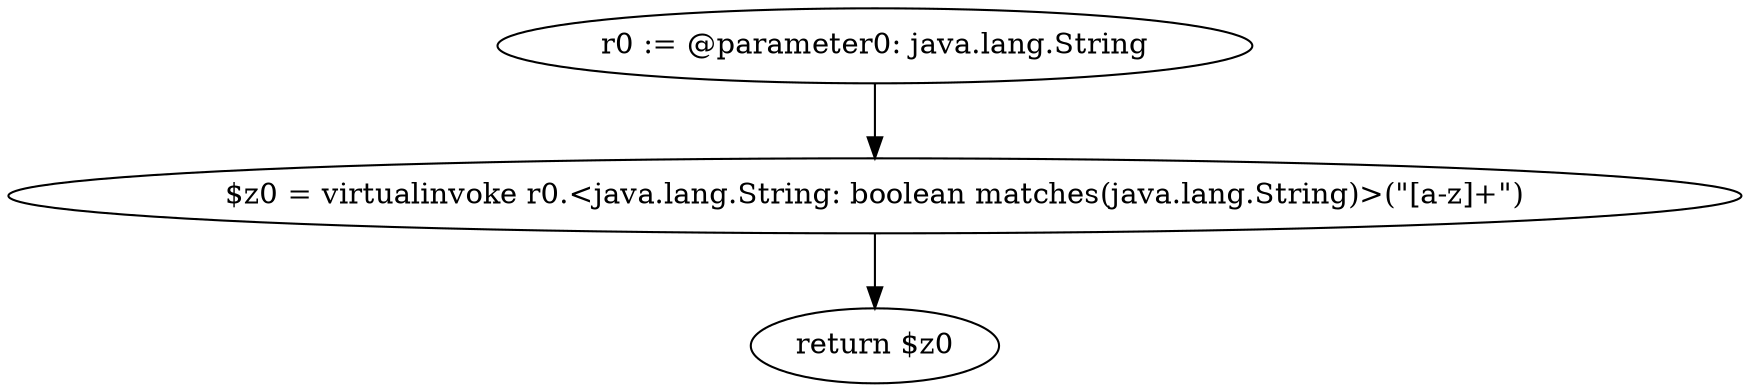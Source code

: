 digraph "unitGraph" {
    "r0 := @parameter0: java.lang.String"
    "$z0 = virtualinvoke r0.<java.lang.String: boolean matches(java.lang.String)>(\"[a-z]+\")"
    "return $z0"
    "r0 := @parameter0: java.lang.String"->"$z0 = virtualinvoke r0.<java.lang.String: boolean matches(java.lang.String)>(\"[a-z]+\")";
    "$z0 = virtualinvoke r0.<java.lang.String: boolean matches(java.lang.String)>(\"[a-z]+\")"->"return $z0";
}
